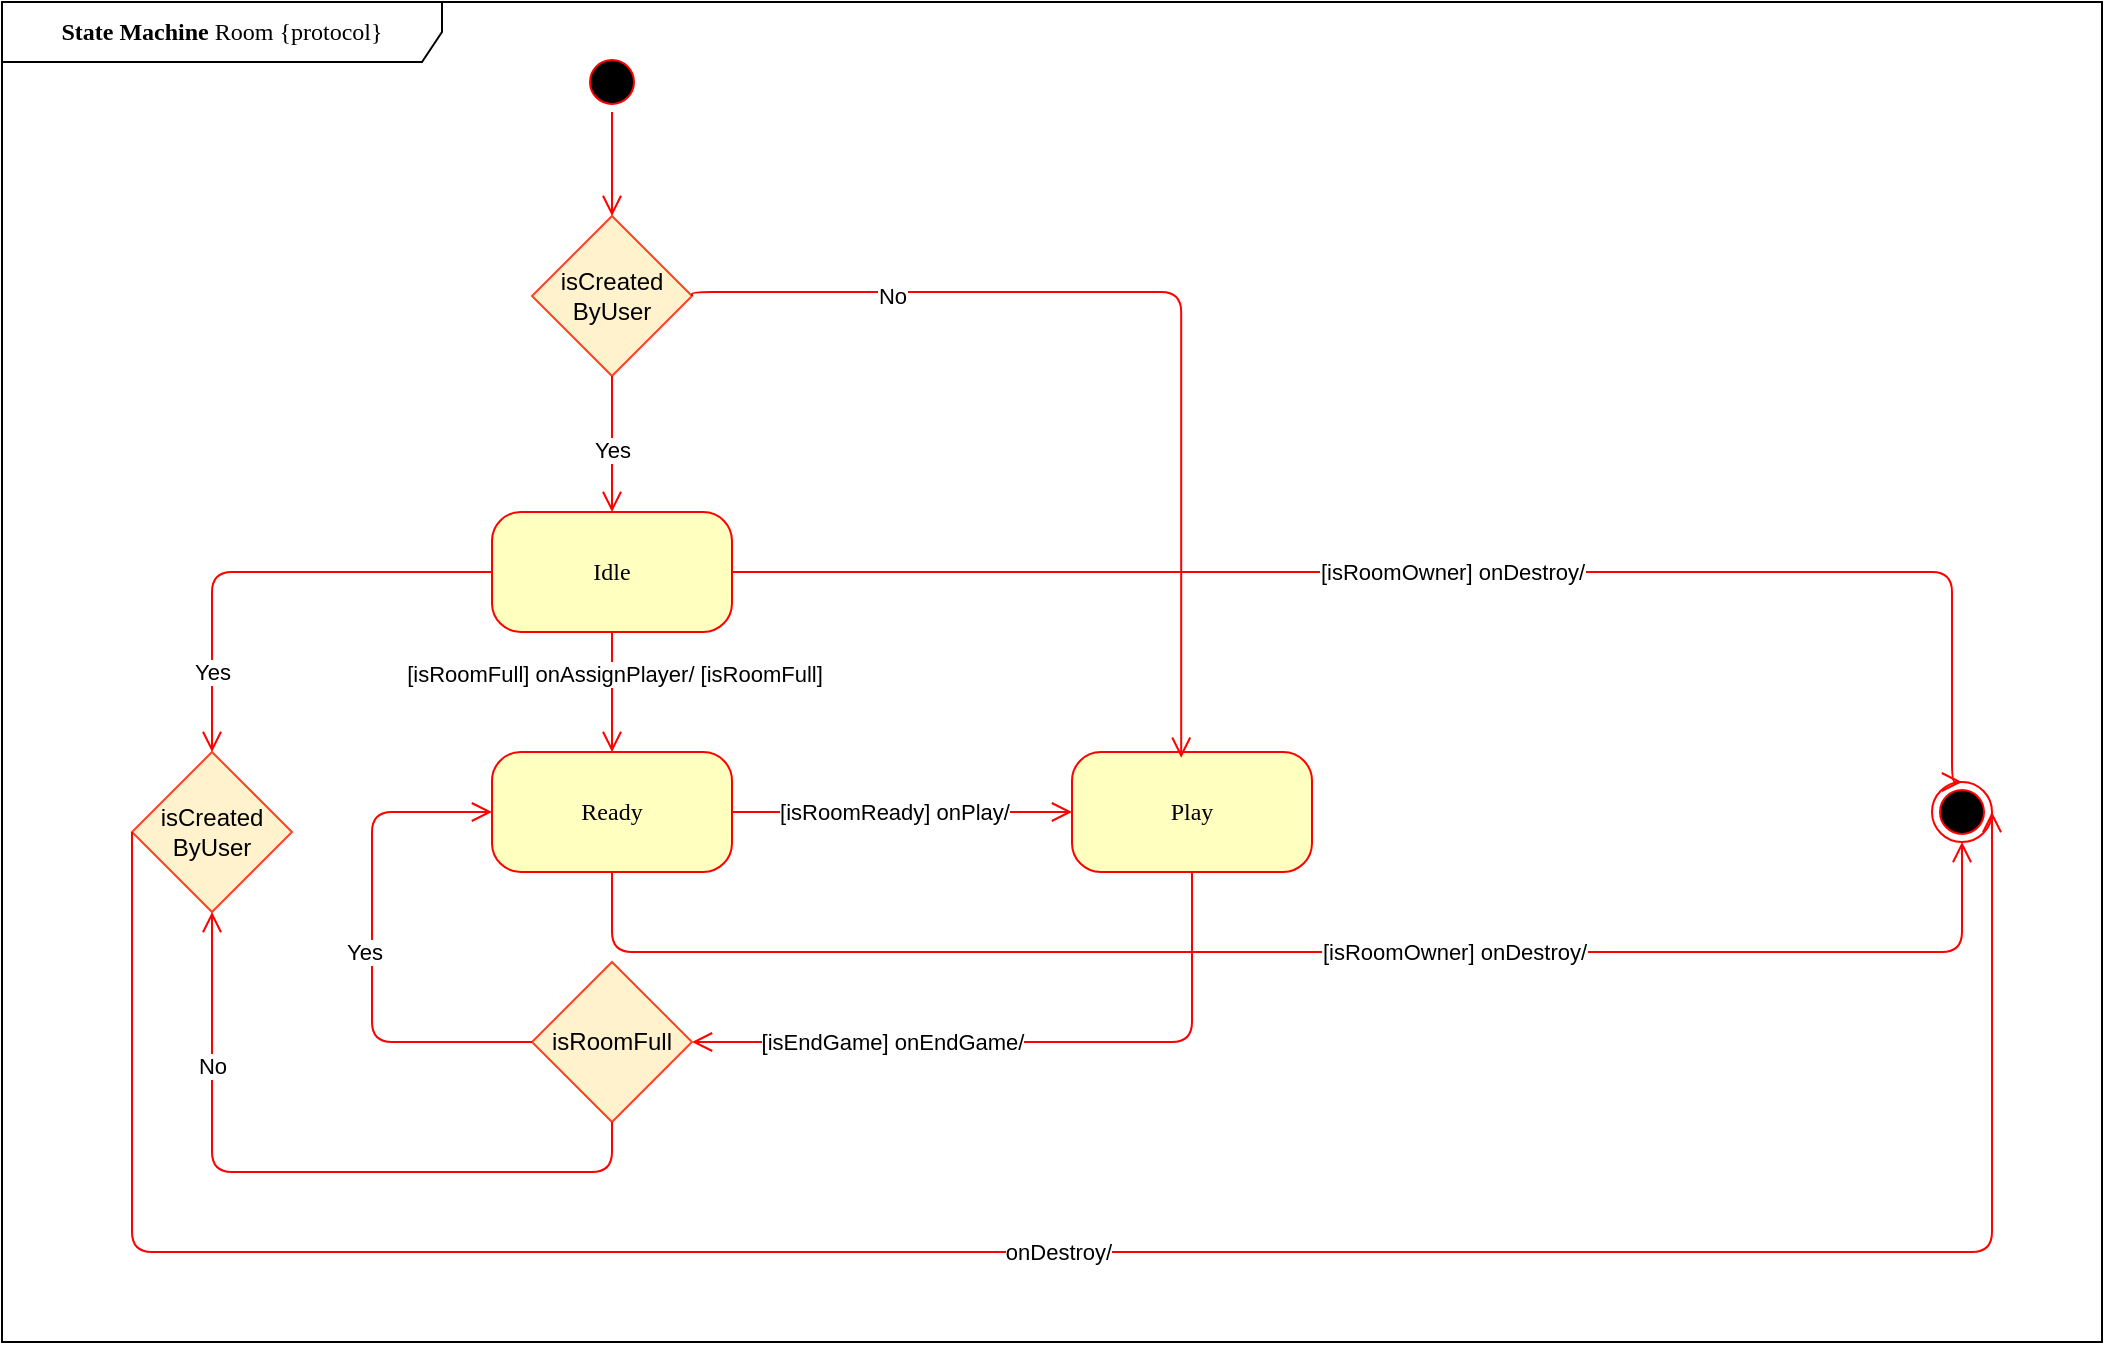 <mxfile version="22.1.3" type="github">
  <diagram name="Page-1" id="58cdce13-f638-feb5-8d6f-7d28b1aa9fa0">
    <mxGraphModel dx="1189" dy="693" grid="1" gridSize="10" guides="1" tooltips="1" connect="1" arrows="1" fold="1" page="1" pageScale="1" pageWidth="1100" pageHeight="850" background="none" math="0" shadow="0">
      <root>
        <mxCell id="0" />
        <mxCell id="1" parent="0" />
        <mxCell id="382b91b5511bd0f7-1" value="" style="ellipse;html=1;shape=startState;fillColor=#000000;strokeColor=#ff0000;rounded=1;shadow=0;comic=0;labelBackgroundColor=none;fontFamily=Verdana;fontSize=12;fontColor=#000000;align=center;direction=south;" parent="1" vertex="1">
          <mxGeometry x="310" y="125" width="30" height="30" as="geometry" />
        </mxCell>
        <mxCell id="382b91b5511bd0f7-6" value="Idle" style="rounded=1;whiteSpace=wrap;html=1;arcSize=24;fillColor=#ffffc0;strokeColor=#ff0000;shadow=0;comic=0;labelBackgroundColor=none;fontFamily=Verdana;fontSize=12;fontColor=#000000;align=center;" parent="1" vertex="1">
          <mxGeometry x="265" y="355" width="120" height="60" as="geometry" />
        </mxCell>
        <mxCell id="2a3bc250acf0617d-8" value="&lt;b&gt;State Machine &lt;/b&gt;Room {protocol}" style="shape=umlFrame;whiteSpace=wrap;html=1;rounded=1;shadow=0;comic=0;labelBackgroundColor=none;strokeWidth=1;fontFamily=Verdana;fontSize=12;align=center;width=220;height=30;" parent="1" vertex="1">
          <mxGeometry x="20" y="100" width="1050" height="670" as="geometry" />
        </mxCell>
        <mxCell id="2gCulrt-LbQDcTI6St70-3" value="Ready" style="rounded=1;whiteSpace=wrap;html=1;arcSize=24;fillColor=#ffffc0;strokeColor=#ff0000;shadow=0;comic=0;labelBackgroundColor=none;fontFamily=Verdana;fontSize=12;fontColor=#000000;align=center;" parent="1" vertex="1">
          <mxGeometry x="265" y="475" width="120" height="60" as="geometry" />
        </mxCell>
        <mxCell id="2gCulrt-LbQDcTI6St70-4" style="edgeStyle=elbowEdgeStyle;html=1;labelBackgroundColor=none;endArrow=open;endSize=8;strokeColor=#ff0000;fontFamily=Verdana;fontSize=12;align=left;exitX=0.5;exitY=1;exitDx=0;exitDy=0;entryX=0.5;entryY=0;entryDx=0;entryDy=0;elbow=vertical;" parent="1" source="382b91b5511bd0f7-6" target="2gCulrt-LbQDcTI6St70-3" edge="1">
          <mxGeometry relative="1" as="geometry">
            <mxPoint x="235" y="835" as="sourcePoint" />
            <mxPoint x="345" y="835" as="targetPoint" />
          </mxGeometry>
        </mxCell>
        <mxCell id="2gCulrt-LbQDcTI6St70-6" value="[isRoomFull] onAssignPlayer/ [isRoomFull]" style="edgeLabel;html=1;align=center;verticalAlign=middle;resizable=0;points=[];" parent="2gCulrt-LbQDcTI6St70-4" vertex="1" connectable="0">
          <mxGeometry x="-0.294" y="1" relative="1" as="geometry">
            <mxPoint as="offset" />
          </mxGeometry>
        </mxCell>
        <mxCell id="2gCulrt-LbQDcTI6St70-7" value="Play" style="rounded=1;whiteSpace=wrap;html=1;arcSize=24;fillColor=#ffffc0;strokeColor=#ff0000;shadow=0;comic=0;labelBackgroundColor=none;fontFamily=Verdana;fontSize=12;fontColor=#000000;align=center;" parent="1" vertex="1">
          <mxGeometry x="555" y="475" width="120" height="60" as="geometry" />
        </mxCell>
        <mxCell id="2gCulrt-LbQDcTI6St70-8" style="edgeStyle=elbowEdgeStyle;html=1;labelBackgroundColor=none;endArrow=open;endSize=8;strokeColor=#ff0000;fontFamily=Verdana;fontSize=12;align=left;exitX=1;exitY=0.5;exitDx=0;exitDy=0;entryX=0;entryY=0.5;entryDx=0;entryDy=0;" parent="1" source="2gCulrt-LbQDcTI6St70-3" target="2gCulrt-LbQDcTI6St70-7" edge="1">
          <mxGeometry relative="1" as="geometry">
            <mxPoint x="235" y="835" as="sourcePoint" />
            <mxPoint x="345.0" y="835" as="targetPoint" />
          </mxGeometry>
        </mxCell>
        <mxCell id="2gCulrt-LbQDcTI6St70-9" value="[isRoomReady] onPlay/" style="edgeLabel;html=1;align=center;verticalAlign=middle;resizable=0;points=[];" parent="2gCulrt-LbQDcTI6St70-8" vertex="1" connectable="0">
          <mxGeometry x="-0.185" y="-1" relative="1" as="geometry">
            <mxPoint x="11" y="-1" as="offset" />
          </mxGeometry>
        </mxCell>
        <mxCell id="2gCulrt-LbQDcTI6St70-10" style="edgeStyle=elbowEdgeStyle;html=1;labelBackgroundColor=none;endArrow=open;endSize=8;strokeColor=#ff0000;fontFamily=Verdana;fontSize=12;align=left;entryX=1;entryY=0.5;entryDx=0;entryDy=0;exitX=0.5;exitY=1;exitDx=0;exitDy=0;" parent="1" source="2gCulrt-LbQDcTI6St70-7" target="2gCulrt-LbQDcTI6St70-13" edge="1">
          <mxGeometry relative="1" as="geometry">
            <mxPoint x="615" y="475" as="sourcePoint" />
            <mxPoint x="545" y="375" as="targetPoint" />
            <Array as="points">
              <mxPoint x="615" y="585" />
            </Array>
          </mxGeometry>
        </mxCell>
        <mxCell id="2gCulrt-LbQDcTI6St70-11" value="[isEndGame] onEndGame/" style="edgeLabel;html=1;align=center;verticalAlign=middle;resizable=0;points=[];" parent="2gCulrt-LbQDcTI6St70-10" vertex="1" connectable="0">
          <mxGeometry x="0.339" relative="1" as="geometry">
            <mxPoint x="-11" as="offset" />
          </mxGeometry>
        </mxCell>
        <mxCell id="2gCulrt-LbQDcTI6St70-13" value="isRoomFull" style="rhombus;whiteSpace=wrap;html=1;fillColor=#fff2cc;strokeColor=#FF4124;" parent="1" vertex="1">
          <mxGeometry x="285" y="580" width="80" height="80" as="geometry" />
        </mxCell>
        <mxCell id="2gCulrt-LbQDcTI6St70-14" style="edgeStyle=elbowEdgeStyle;html=1;labelBackgroundColor=none;endArrow=open;endSize=8;strokeColor=#ff0000;fontFamily=Verdana;fontSize=12;align=left;entryX=0;entryY=0.5;entryDx=0;entryDy=0;exitX=0;exitY=0.5;exitDx=0;exitDy=0;elbow=vertical;" parent="1" source="2gCulrt-LbQDcTI6St70-13" target="2gCulrt-LbQDcTI6St70-3" edge="1">
          <mxGeometry relative="1" as="geometry">
            <mxPoint x="235" y="835" as="sourcePoint" />
            <mxPoint x="345.0" y="835" as="targetPoint" />
            <Array as="points">
              <mxPoint x="205" y="565" />
            </Array>
          </mxGeometry>
        </mxCell>
        <mxCell id="2gCulrt-LbQDcTI6St70-15" value="Yes" style="edgeLabel;html=1;align=center;verticalAlign=middle;resizable=0;points=[];" parent="2gCulrt-LbQDcTI6St70-14" vertex="1" connectable="0">
          <mxGeometry x="-0.059" y="4" relative="1" as="geometry">
            <mxPoint y="-5" as="offset" />
          </mxGeometry>
        </mxCell>
        <mxCell id="2gCulrt-LbQDcTI6St70-20" value="isCreated&lt;br&gt;ByUser" style="rhombus;whiteSpace=wrap;html=1;fillColor=#fff2cc;strokeColor=#FF4124;" parent="1" vertex="1">
          <mxGeometry x="85" y="475" width="80" height="80" as="geometry" />
        </mxCell>
        <mxCell id="2gCulrt-LbQDcTI6St70-21" style="edgeStyle=elbowEdgeStyle;html=1;labelBackgroundColor=none;endArrow=open;endSize=8;strokeColor=#ff0000;fontFamily=Verdana;fontSize=12;align=left;exitX=0.5;exitY=1;exitDx=0;exitDy=0;entryX=0.5;entryY=1;entryDx=0;entryDy=0;" parent="1" source="2gCulrt-LbQDcTI6St70-13" target="2gCulrt-LbQDcTI6St70-20" edge="1">
          <mxGeometry relative="1" as="geometry">
            <mxPoint x="235" y="835" as="sourcePoint" />
            <mxPoint x="345.0" y="835" as="targetPoint" />
            <Array as="points">
              <mxPoint x="145" y="685" />
            </Array>
          </mxGeometry>
        </mxCell>
        <mxCell id="2gCulrt-LbQDcTI6St70-22" value="No" style="edgeLabel;html=1;align=center;verticalAlign=middle;resizable=0;points=[];" parent="2gCulrt-LbQDcTI6St70-21" vertex="1" connectable="0">
          <mxGeometry x="0.565" relative="1" as="geometry">
            <mxPoint as="offset" />
          </mxGeometry>
        </mxCell>
        <mxCell id="2gCulrt-LbQDcTI6St70-27" value="" style="ellipse;html=1;shape=endState;fillColor=#000000;strokeColor=#ff0000;rounded=1;shadow=0;comic=0;labelBackgroundColor=none;fontFamily=Verdana;fontSize=12;fontColor=#000000;align=center;" parent="1" vertex="1">
          <mxGeometry x="985" y="490" width="30" height="30" as="geometry" />
        </mxCell>
        <mxCell id="2gCulrt-LbQDcTI6St70-36" value="isCreated&lt;br&gt;ByUser" style="rhombus;whiteSpace=wrap;html=1;fillColor=#fff2cc;strokeColor=#FF4124;" parent="1" vertex="1">
          <mxGeometry x="285" y="207" width="80" height="80" as="geometry" />
        </mxCell>
        <mxCell id="2gCulrt-LbQDcTI6St70-37" style="edgeStyle=elbowEdgeStyle;html=1;labelBackgroundColor=none;endArrow=open;endSize=8;strokeColor=#ff0000;fontFamily=Verdana;fontSize=12;align=left;entryX=0.5;entryY=0;entryDx=0;entryDy=0;exitX=0;exitY=0.5;exitDx=0;exitDy=0;" parent="1" source="382b91b5511bd0f7-6" target="2gCulrt-LbQDcTI6St70-20" edge="1">
          <mxGeometry relative="1" as="geometry">
            <mxPoint x="625" y="545" as="sourcePoint" />
            <mxPoint x="375" y="630" as="targetPoint" />
            <Array as="points">
              <mxPoint x="125" y="415" />
            </Array>
          </mxGeometry>
        </mxCell>
        <mxCell id="2gCulrt-LbQDcTI6St70-38" value="Yes" style="edgeLabel;html=1;align=center;verticalAlign=middle;resizable=0;points=[];" parent="2gCulrt-LbQDcTI6St70-37" vertex="1" connectable="0">
          <mxGeometry x="0.339" relative="1" as="geometry">
            <mxPoint y="36" as="offset" />
          </mxGeometry>
        </mxCell>
        <mxCell id="2gCulrt-LbQDcTI6St70-39" style="edgeStyle=elbowEdgeStyle;html=1;labelBackgroundColor=none;endArrow=open;endSize=8;strokeColor=#ff0000;fontFamily=Verdana;fontSize=12;align=left;entryX=0.5;entryY=0;entryDx=0;entryDy=0;exitX=0.5;exitY=1;exitDx=0;exitDy=0;elbow=vertical;" parent="1" source="2gCulrt-LbQDcTI6St70-36" target="382b91b5511bd0f7-6" edge="1">
          <mxGeometry relative="1" as="geometry">
            <mxPoint x="405" y="215" as="sourcePoint" />
            <mxPoint x="405" y="345" as="targetPoint" />
            <Array as="points" />
          </mxGeometry>
        </mxCell>
        <mxCell id="2gCulrt-LbQDcTI6St70-41" value="Yes" style="edgeLabel;html=1;align=center;verticalAlign=middle;resizable=0;points=[];" parent="2gCulrt-LbQDcTI6St70-39" vertex="1" connectable="0">
          <mxGeometry x="-0.165" y="3" relative="1" as="geometry">
            <mxPoint x="-3" y="8" as="offset" />
          </mxGeometry>
        </mxCell>
        <mxCell id="2gCulrt-LbQDcTI6St70-42" style="edgeStyle=elbowEdgeStyle;html=1;labelBackgroundColor=none;endArrow=open;endSize=8;strokeColor=#ff0000;fontFamily=Verdana;fontSize=12;align=left;entryX=0.455;entryY=0.048;entryDx=0;entryDy=0;exitX=1;exitY=0.5;exitDx=0;exitDy=0;elbow=vertical;entryPerimeter=0;" parent="1" source="2gCulrt-LbQDcTI6St70-36" target="2gCulrt-LbQDcTI6St70-7" edge="1">
          <mxGeometry relative="1" as="geometry">
            <mxPoint x="335" y="297" as="sourcePoint" />
            <mxPoint x="335" y="365" as="targetPoint" />
            <Array as="points">
              <mxPoint x="610" y="245" />
            </Array>
          </mxGeometry>
        </mxCell>
        <mxCell id="2gCulrt-LbQDcTI6St70-43" value="No" style="edgeLabel;html=1;align=center;verticalAlign=middle;resizable=0;points=[];" parent="2gCulrt-LbQDcTI6St70-42" vertex="1" connectable="0">
          <mxGeometry x="-0.165" y="3" relative="1" as="geometry">
            <mxPoint x="-98" y="5" as="offset" />
          </mxGeometry>
        </mxCell>
        <mxCell id="2gCulrt-LbQDcTI6St70-44" style="edgeStyle=elbowEdgeStyle;html=1;labelBackgroundColor=none;endArrow=open;endSize=8;strokeColor=#ff0000;fontFamily=Verdana;fontSize=12;align=left;elbow=vertical;exitX=1;exitY=0.5;exitDx=0;exitDy=0;entryX=0.5;entryY=0;entryDx=0;entryDy=0;" parent="1" source="382b91b5511bd0f7-1" target="2gCulrt-LbQDcTI6St70-36" edge="1">
          <mxGeometry relative="1" as="geometry">
            <mxPoint x="165" y="175" as="sourcePoint" />
            <mxPoint x="165" y="255" as="targetPoint" />
            <Array as="points" />
          </mxGeometry>
        </mxCell>
        <mxCell id="2gCulrt-LbQDcTI6St70-50" style="edgeStyle=elbowEdgeStyle;html=1;labelBackgroundColor=none;endArrow=open;endSize=8;strokeColor=#ff0000;fontFamily=Verdana;fontSize=12;align=left;exitX=0.5;exitY=1;exitDx=0;exitDy=0;entryX=0.5;entryY=1;entryDx=0;entryDy=0;" parent="1" source="2gCulrt-LbQDcTI6St70-3" target="2gCulrt-LbQDcTI6St70-27" edge="1">
          <mxGeometry relative="1" as="geometry">
            <mxPoint x="625" y="545" as="sourcePoint" />
            <mxPoint x="955" y="625" as="targetPoint" />
            <Array as="points">
              <mxPoint x="665" y="575" />
            </Array>
          </mxGeometry>
        </mxCell>
        <mxCell id="2gCulrt-LbQDcTI6St70-51" value="[isRoomOwner] onDestroy/" style="edgeLabel;html=1;align=center;verticalAlign=middle;resizable=0;points=[];" parent="2gCulrt-LbQDcTI6St70-50" vertex="1" connectable="0">
          <mxGeometry x="0.339" relative="1" as="geometry">
            <mxPoint x="-55" as="offset" />
          </mxGeometry>
        </mxCell>
        <mxCell id="2gCulrt-LbQDcTI6St70-52" style="edgeStyle=elbowEdgeStyle;html=1;labelBackgroundColor=none;endArrow=open;endSize=8;strokeColor=#ff0000;fontFamily=Verdana;fontSize=12;align=left;exitX=1;exitY=0.5;exitDx=0;exitDy=0;entryX=0.5;entryY=0;entryDx=0;entryDy=0;" parent="1" source="382b91b5511bd0f7-6" target="2gCulrt-LbQDcTI6St70-27" edge="1">
          <mxGeometry relative="1" as="geometry">
            <mxPoint x="335" y="545" as="sourcePoint" />
            <mxPoint x="1010" y="530" as="targetPoint" />
            <Array as="points">
              <mxPoint x="995" y="385" />
            </Array>
          </mxGeometry>
        </mxCell>
        <mxCell id="2gCulrt-LbQDcTI6St70-53" value="[isRoomOwner] onDestroy/" style="edgeLabel;html=1;align=center;verticalAlign=middle;resizable=0;points=[];" parent="2gCulrt-LbQDcTI6St70-52" vertex="1" connectable="0">
          <mxGeometry x="0.339" relative="1" as="geometry">
            <mxPoint x="-122" as="offset" />
          </mxGeometry>
        </mxCell>
        <mxCell id="2gCulrt-LbQDcTI6St70-54" style="edgeStyle=elbowEdgeStyle;html=1;labelBackgroundColor=none;endArrow=open;endSize=8;strokeColor=#ff0000;fontFamily=Verdana;fontSize=12;align=left;exitX=0;exitY=0.5;exitDx=0;exitDy=0;entryX=1;entryY=0.5;entryDx=0;entryDy=0;" parent="1" source="2gCulrt-LbQDcTI6St70-20" target="2gCulrt-LbQDcTI6St70-27" edge="1">
          <mxGeometry relative="1" as="geometry">
            <mxPoint x="65" y="725" as="sourcePoint" />
            <mxPoint x="1040" y="745" as="targetPoint" />
            <Array as="points">
              <mxPoint x="545" y="725" />
            </Array>
          </mxGeometry>
        </mxCell>
        <mxCell id="2gCulrt-LbQDcTI6St70-55" value="onDestroy/" style="edgeLabel;html=1;align=center;verticalAlign=middle;resizable=0;points=[];" parent="2gCulrt-LbQDcTI6St70-54" vertex="1" connectable="0">
          <mxGeometry x="0.339" relative="1" as="geometry">
            <mxPoint x="-238" as="offset" />
          </mxGeometry>
        </mxCell>
      </root>
    </mxGraphModel>
  </diagram>
</mxfile>
